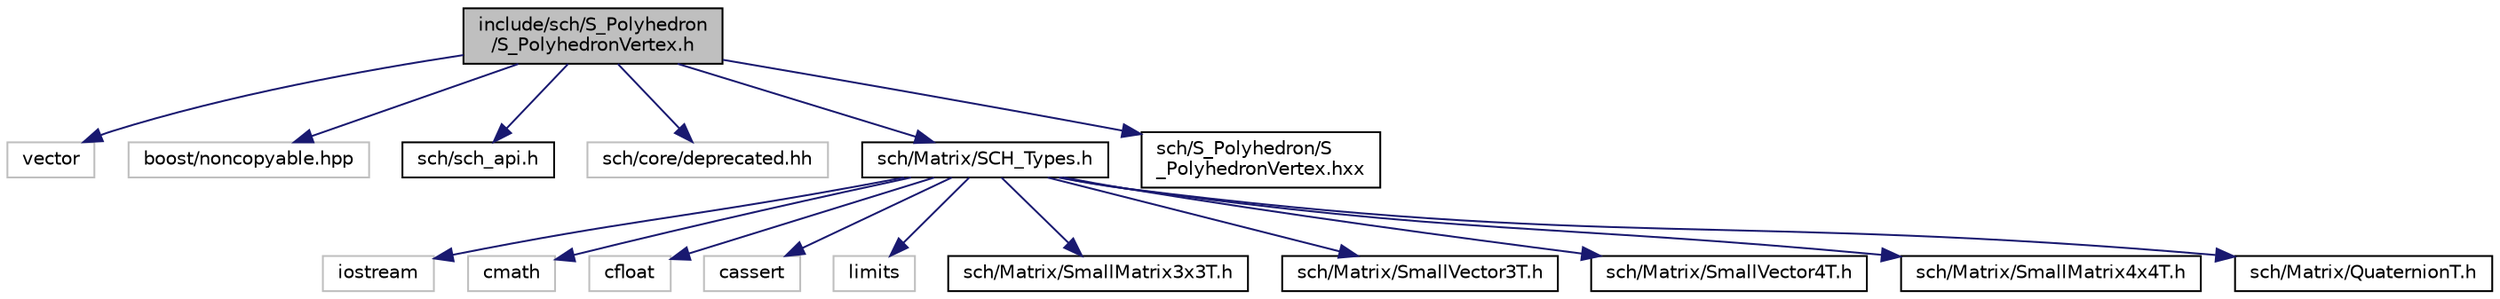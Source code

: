 digraph "include/sch/S_Polyhedron/S_PolyhedronVertex.h"
{
  edge [fontname="Helvetica",fontsize="10",labelfontname="Helvetica",labelfontsize="10"];
  node [fontname="Helvetica",fontsize="10",shape=record];
  Node0 [label="include/sch/S_Polyhedron\l/S_PolyhedronVertex.h",height=0.2,width=0.4,color="black", fillcolor="grey75", style="filled", fontcolor="black"];
  Node0 -> Node1 [color="midnightblue",fontsize="10",style="solid",fontname="Helvetica"];
  Node1 [label="vector",height=0.2,width=0.4,color="grey75", fillcolor="white", style="filled"];
  Node0 -> Node2 [color="midnightblue",fontsize="10",style="solid",fontname="Helvetica"];
  Node2 [label="boost/noncopyable.hpp",height=0.2,width=0.4,color="grey75", fillcolor="white", style="filled"];
  Node0 -> Node3 [color="midnightblue",fontsize="10",style="solid",fontname="Helvetica"];
  Node3 [label="sch/sch_api.h",height=0.2,width=0.4,color="black", fillcolor="white", style="filled",URL="$sch__api_8h.html"];
  Node0 -> Node4 [color="midnightblue",fontsize="10",style="solid",fontname="Helvetica"];
  Node4 [label="sch/core/deprecated.hh",height=0.2,width=0.4,color="grey75", fillcolor="white", style="filled"];
  Node0 -> Node5 [color="midnightblue",fontsize="10",style="solid",fontname="Helvetica"];
  Node5 [label="sch/Matrix/SCH_Types.h",height=0.2,width=0.4,color="black", fillcolor="white", style="filled",URL="$SCH__Types_8h.html"];
  Node5 -> Node6 [color="midnightblue",fontsize="10",style="solid",fontname="Helvetica"];
  Node6 [label="iostream",height=0.2,width=0.4,color="grey75", fillcolor="white", style="filled"];
  Node5 -> Node7 [color="midnightblue",fontsize="10",style="solid",fontname="Helvetica"];
  Node7 [label="cmath",height=0.2,width=0.4,color="grey75", fillcolor="white", style="filled"];
  Node5 -> Node8 [color="midnightblue",fontsize="10",style="solid",fontname="Helvetica"];
  Node8 [label="cfloat",height=0.2,width=0.4,color="grey75", fillcolor="white", style="filled"];
  Node5 -> Node9 [color="midnightblue",fontsize="10",style="solid",fontname="Helvetica"];
  Node9 [label="cassert",height=0.2,width=0.4,color="grey75", fillcolor="white", style="filled"];
  Node5 -> Node10 [color="midnightblue",fontsize="10",style="solid",fontname="Helvetica"];
  Node10 [label="limits",height=0.2,width=0.4,color="grey75", fillcolor="white", style="filled"];
  Node5 -> Node11 [color="midnightblue",fontsize="10",style="solid",fontname="Helvetica"];
  Node11 [label="sch/Matrix/SmallMatrix3x3T.h",height=0.2,width=0.4,color="black", fillcolor="white", style="filled",URL="$SmallMatrix3x3T_8h.html"];
  Node5 -> Node12 [color="midnightblue",fontsize="10",style="solid",fontname="Helvetica"];
  Node12 [label="sch/Matrix/SmallVector3T.h",height=0.2,width=0.4,color="black", fillcolor="white", style="filled",URL="$SmallVector3T_8h.html"];
  Node5 -> Node13 [color="midnightblue",fontsize="10",style="solid",fontname="Helvetica"];
  Node13 [label="sch/Matrix/SmallVector4T.h",height=0.2,width=0.4,color="black", fillcolor="white", style="filled",URL="$SmallVector4T_8h.html"];
  Node5 -> Node14 [color="midnightblue",fontsize="10",style="solid",fontname="Helvetica"];
  Node14 [label="sch/Matrix/SmallMatrix4x4T.h",height=0.2,width=0.4,color="black", fillcolor="white", style="filled",URL="$SmallMatrix4x4T_8h.html"];
  Node5 -> Node15 [color="midnightblue",fontsize="10",style="solid",fontname="Helvetica"];
  Node15 [label="sch/Matrix/QuaternionT.h",height=0.2,width=0.4,color="black", fillcolor="white", style="filled",URL="$QuaternionT_8h.html"];
  Node0 -> Node16 [color="midnightblue",fontsize="10",style="solid",fontname="Helvetica"];
  Node16 [label="sch/S_Polyhedron/S\l_PolyhedronVertex.hxx",height=0.2,width=0.4,color="black", fillcolor="white", style="filled",URL="$S__PolyhedronVertex_8hxx.html"];
}

